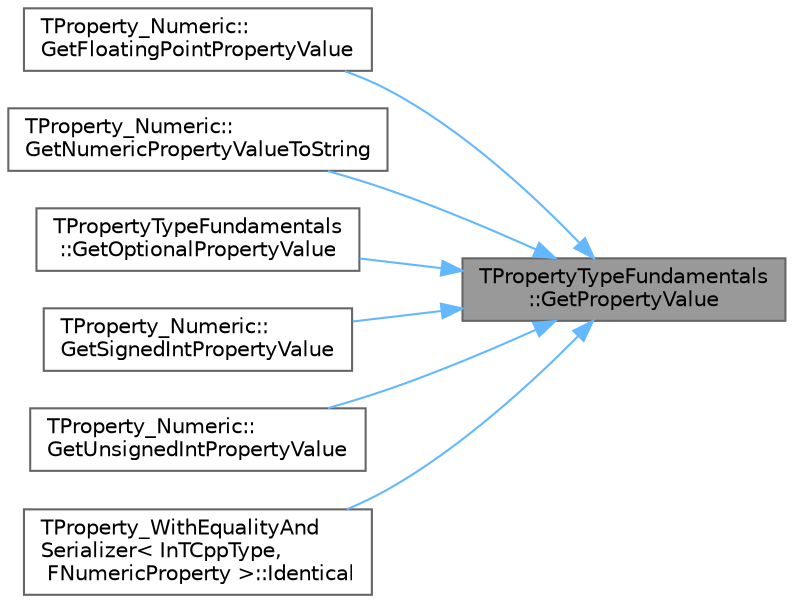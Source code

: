 digraph "TPropertyTypeFundamentals::GetPropertyValue"
{
 // INTERACTIVE_SVG=YES
 // LATEX_PDF_SIZE
  bgcolor="transparent";
  edge [fontname=Helvetica,fontsize=10,labelfontname=Helvetica,labelfontsize=10];
  node [fontname=Helvetica,fontsize=10,shape=box,height=0.2,width=0.4];
  rankdir="RL";
  Node1 [id="Node000001",label="TPropertyTypeFundamentals\l::GetPropertyValue",height=0.2,width=0.4,color="gray40", fillcolor="grey60", style="filled", fontcolor="black",tooltip="Get the value of the property from an address."];
  Node1 -> Node2 [id="edge1_Node000001_Node000002",dir="back",color="steelblue1",style="solid",tooltip=" "];
  Node2 [id="Node000002",label="TProperty_Numeric::\lGetFloatingPointPropertyValue",height=0.2,width=0.4,color="grey40", fillcolor="white", style="filled",URL="$dc/d30/classTProperty__Numeric.html#a0172e77c32c7a03546fd26dfdc8bfd32",tooltip=" "];
  Node1 -> Node3 [id="edge2_Node000001_Node000003",dir="back",color="steelblue1",style="solid",tooltip=" "];
  Node3 [id="Node000003",label="TProperty_Numeric::\lGetNumericPropertyValueToString",height=0.2,width=0.4,color="grey40", fillcolor="white", style="filled",URL="$dc/d30/classTProperty__Numeric.html#a01807907b54132c1f47d314356251756",tooltip=" "];
  Node1 -> Node4 [id="edge3_Node000001_Node000004",dir="back",color="steelblue1",style="solid",tooltip=" "];
  Node4 [id="Node000004",label="TPropertyTypeFundamentals\l::GetOptionalPropertyValue",height=0.2,width=0.4,color="grey40", fillcolor="white", style="filled",URL="$dd/db1/classTPropertyTypeFundamentals.html#a2007a0879f2c5e73a0d6bbd208259f81",tooltip="Get the value of the property from an address, unless it is NULL, then return the default value."];
  Node1 -> Node5 [id="edge4_Node000001_Node000005",dir="back",color="steelblue1",style="solid",tooltip=" "];
  Node5 [id="Node000005",label="TProperty_Numeric::\lGetSignedIntPropertyValue",height=0.2,width=0.4,color="grey40", fillcolor="white", style="filled",URL="$dc/d30/classTProperty__Numeric.html#a0d92627576888c046c0c9708380824e5",tooltip=" "];
  Node1 -> Node6 [id="edge5_Node000001_Node000006",dir="back",color="steelblue1",style="solid",tooltip=" "];
  Node6 [id="Node000006",label="TProperty_Numeric::\lGetUnsignedIntPropertyValue",height=0.2,width=0.4,color="grey40", fillcolor="white", style="filled",URL="$dc/d30/classTProperty__Numeric.html#a40a97990ef76b99624ec116ac75c38ed",tooltip=" "];
  Node1 -> Node7 [id="edge6_Node000001_Node000007",dir="back",color="steelblue1",style="solid",tooltip=" "];
  Node7 [id="Node000007",label="TProperty_WithEqualityAnd\lSerializer\< InTCppType,\l FNumericProperty \>::Identical",height=0.2,width=0.4,color="grey40", fillcolor="white", style="filled",URL="$d5/d18/classTProperty__WithEqualityAndSerializer.html#a3f6f8f3a4e17cc2cb5490d97abcd68f0",tooltip=" "];
}
